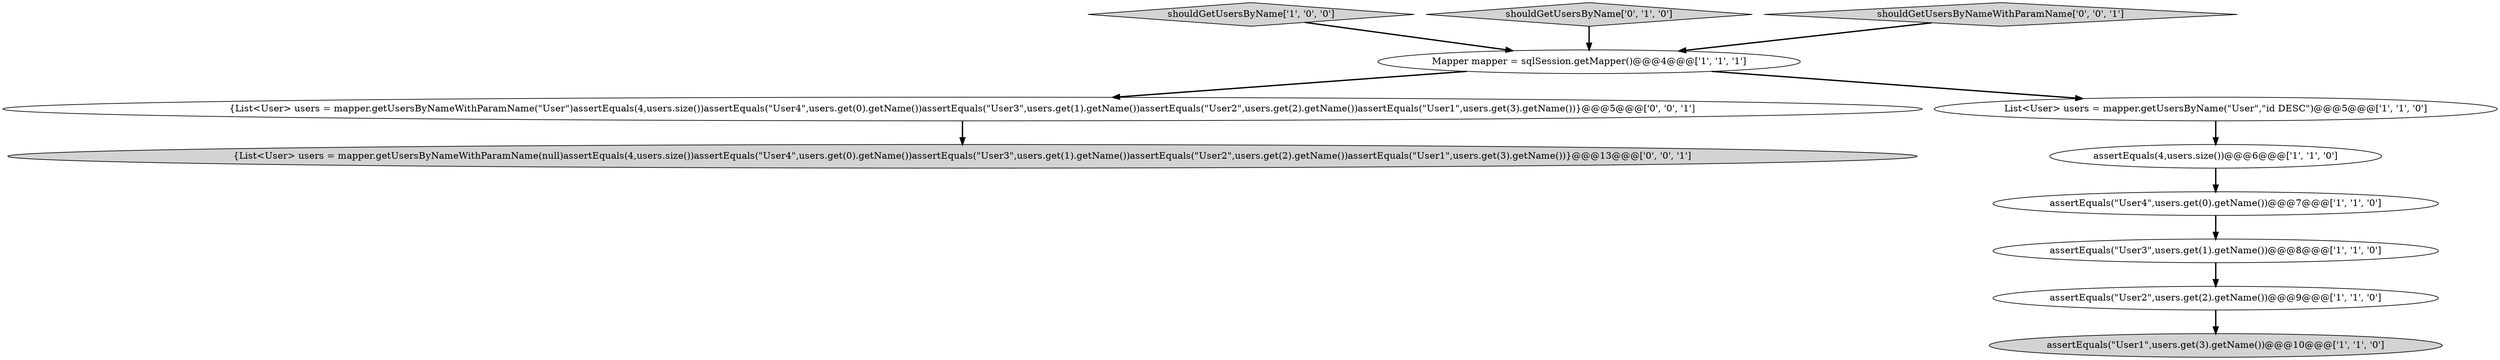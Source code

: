 digraph {
3 [style = filled, label = "assertEquals(\"User2\",users.get(2).getName())@@@9@@@['1', '1', '0']", fillcolor = white, shape = ellipse image = "AAA0AAABBB1BBB"];
9 [style = filled, label = "{List<User> users = mapper.getUsersByNameWithParamName(null)assertEquals(4,users.size())assertEquals(\"User4\",users.get(0).getName())assertEquals(\"User3\",users.get(1).getName())assertEquals(\"User2\",users.get(2).getName())assertEquals(\"User1\",users.get(3).getName())}@@@13@@@['0', '0', '1']", fillcolor = lightgray, shape = ellipse image = "AAA0AAABBB3BBB"];
0 [style = filled, label = "Mapper mapper = sqlSession.getMapper()@@@4@@@['1', '1', '1']", fillcolor = white, shape = ellipse image = "AAA0AAABBB1BBB"];
11 [style = filled, label = "{List<User> users = mapper.getUsersByNameWithParamName(\"User\")assertEquals(4,users.size())assertEquals(\"User4\",users.get(0).getName())assertEquals(\"User3\",users.get(1).getName())assertEquals(\"User2\",users.get(2).getName())assertEquals(\"User1\",users.get(3).getName())}@@@5@@@['0', '0', '1']", fillcolor = white, shape = ellipse image = "AAA0AAABBB3BBB"];
2 [style = filled, label = "assertEquals(4,users.size())@@@6@@@['1', '1', '0']", fillcolor = white, shape = ellipse image = "AAA0AAABBB1BBB"];
4 [style = filled, label = "List<User> users = mapper.getUsersByName(\"User\",\"id DESC\")@@@5@@@['1', '1', '0']", fillcolor = white, shape = ellipse image = "AAA0AAABBB1BBB"];
7 [style = filled, label = "shouldGetUsersByName['1', '0', '0']", fillcolor = lightgray, shape = diamond image = "AAA0AAABBB1BBB"];
8 [style = filled, label = "shouldGetUsersByName['0', '1', '0']", fillcolor = lightgray, shape = diamond image = "AAA0AAABBB2BBB"];
1 [style = filled, label = "assertEquals(\"User4\",users.get(0).getName())@@@7@@@['1', '1', '0']", fillcolor = white, shape = ellipse image = "AAA0AAABBB1BBB"];
10 [style = filled, label = "shouldGetUsersByNameWithParamName['0', '0', '1']", fillcolor = lightgray, shape = diamond image = "AAA0AAABBB3BBB"];
5 [style = filled, label = "assertEquals(\"User3\",users.get(1).getName())@@@8@@@['1', '1', '0']", fillcolor = white, shape = ellipse image = "AAA0AAABBB1BBB"];
6 [style = filled, label = "assertEquals(\"User1\",users.get(3).getName())@@@10@@@['1', '1', '0']", fillcolor = lightgray, shape = ellipse image = "AAA0AAABBB1BBB"];
1->5 [style = bold, label=""];
5->3 [style = bold, label=""];
8->0 [style = bold, label=""];
0->11 [style = bold, label=""];
3->6 [style = bold, label=""];
7->0 [style = bold, label=""];
4->2 [style = bold, label=""];
11->9 [style = bold, label=""];
0->4 [style = bold, label=""];
2->1 [style = bold, label=""];
10->0 [style = bold, label=""];
}
